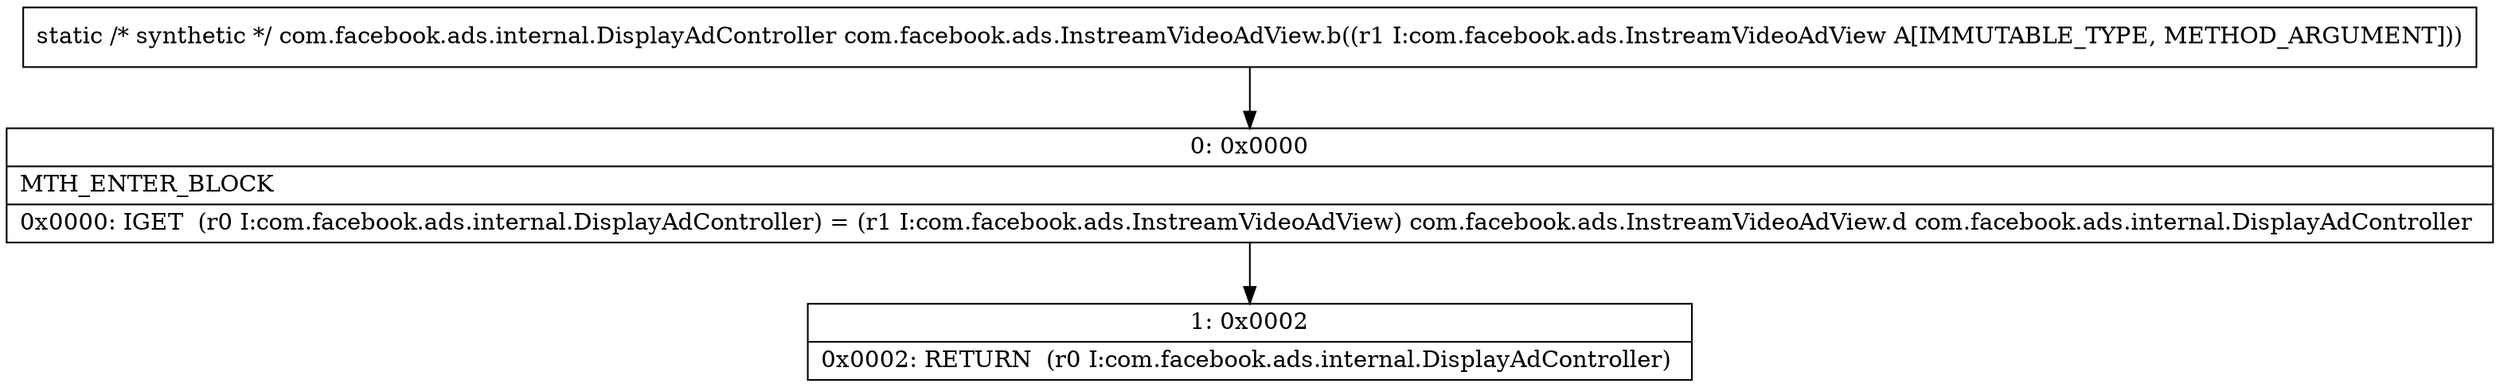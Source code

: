 digraph "CFG forcom.facebook.ads.InstreamVideoAdView.b(Lcom\/facebook\/ads\/InstreamVideoAdView;)Lcom\/facebook\/ads\/internal\/DisplayAdController;" {
Node_0 [shape=record,label="{0\:\ 0x0000|MTH_ENTER_BLOCK\l|0x0000: IGET  (r0 I:com.facebook.ads.internal.DisplayAdController) = (r1 I:com.facebook.ads.InstreamVideoAdView) com.facebook.ads.InstreamVideoAdView.d com.facebook.ads.internal.DisplayAdController \l}"];
Node_1 [shape=record,label="{1\:\ 0x0002|0x0002: RETURN  (r0 I:com.facebook.ads.internal.DisplayAdController) \l}"];
MethodNode[shape=record,label="{static \/* synthetic *\/ com.facebook.ads.internal.DisplayAdController com.facebook.ads.InstreamVideoAdView.b((r1 I:com.facebook.ads.InstreamVideoAdView A[IMMUTABLE_TYPE, METHOD_ARGUMENT])) }"];
MethodNode -> Node_0;
Node_0 -> Node_1;
}


